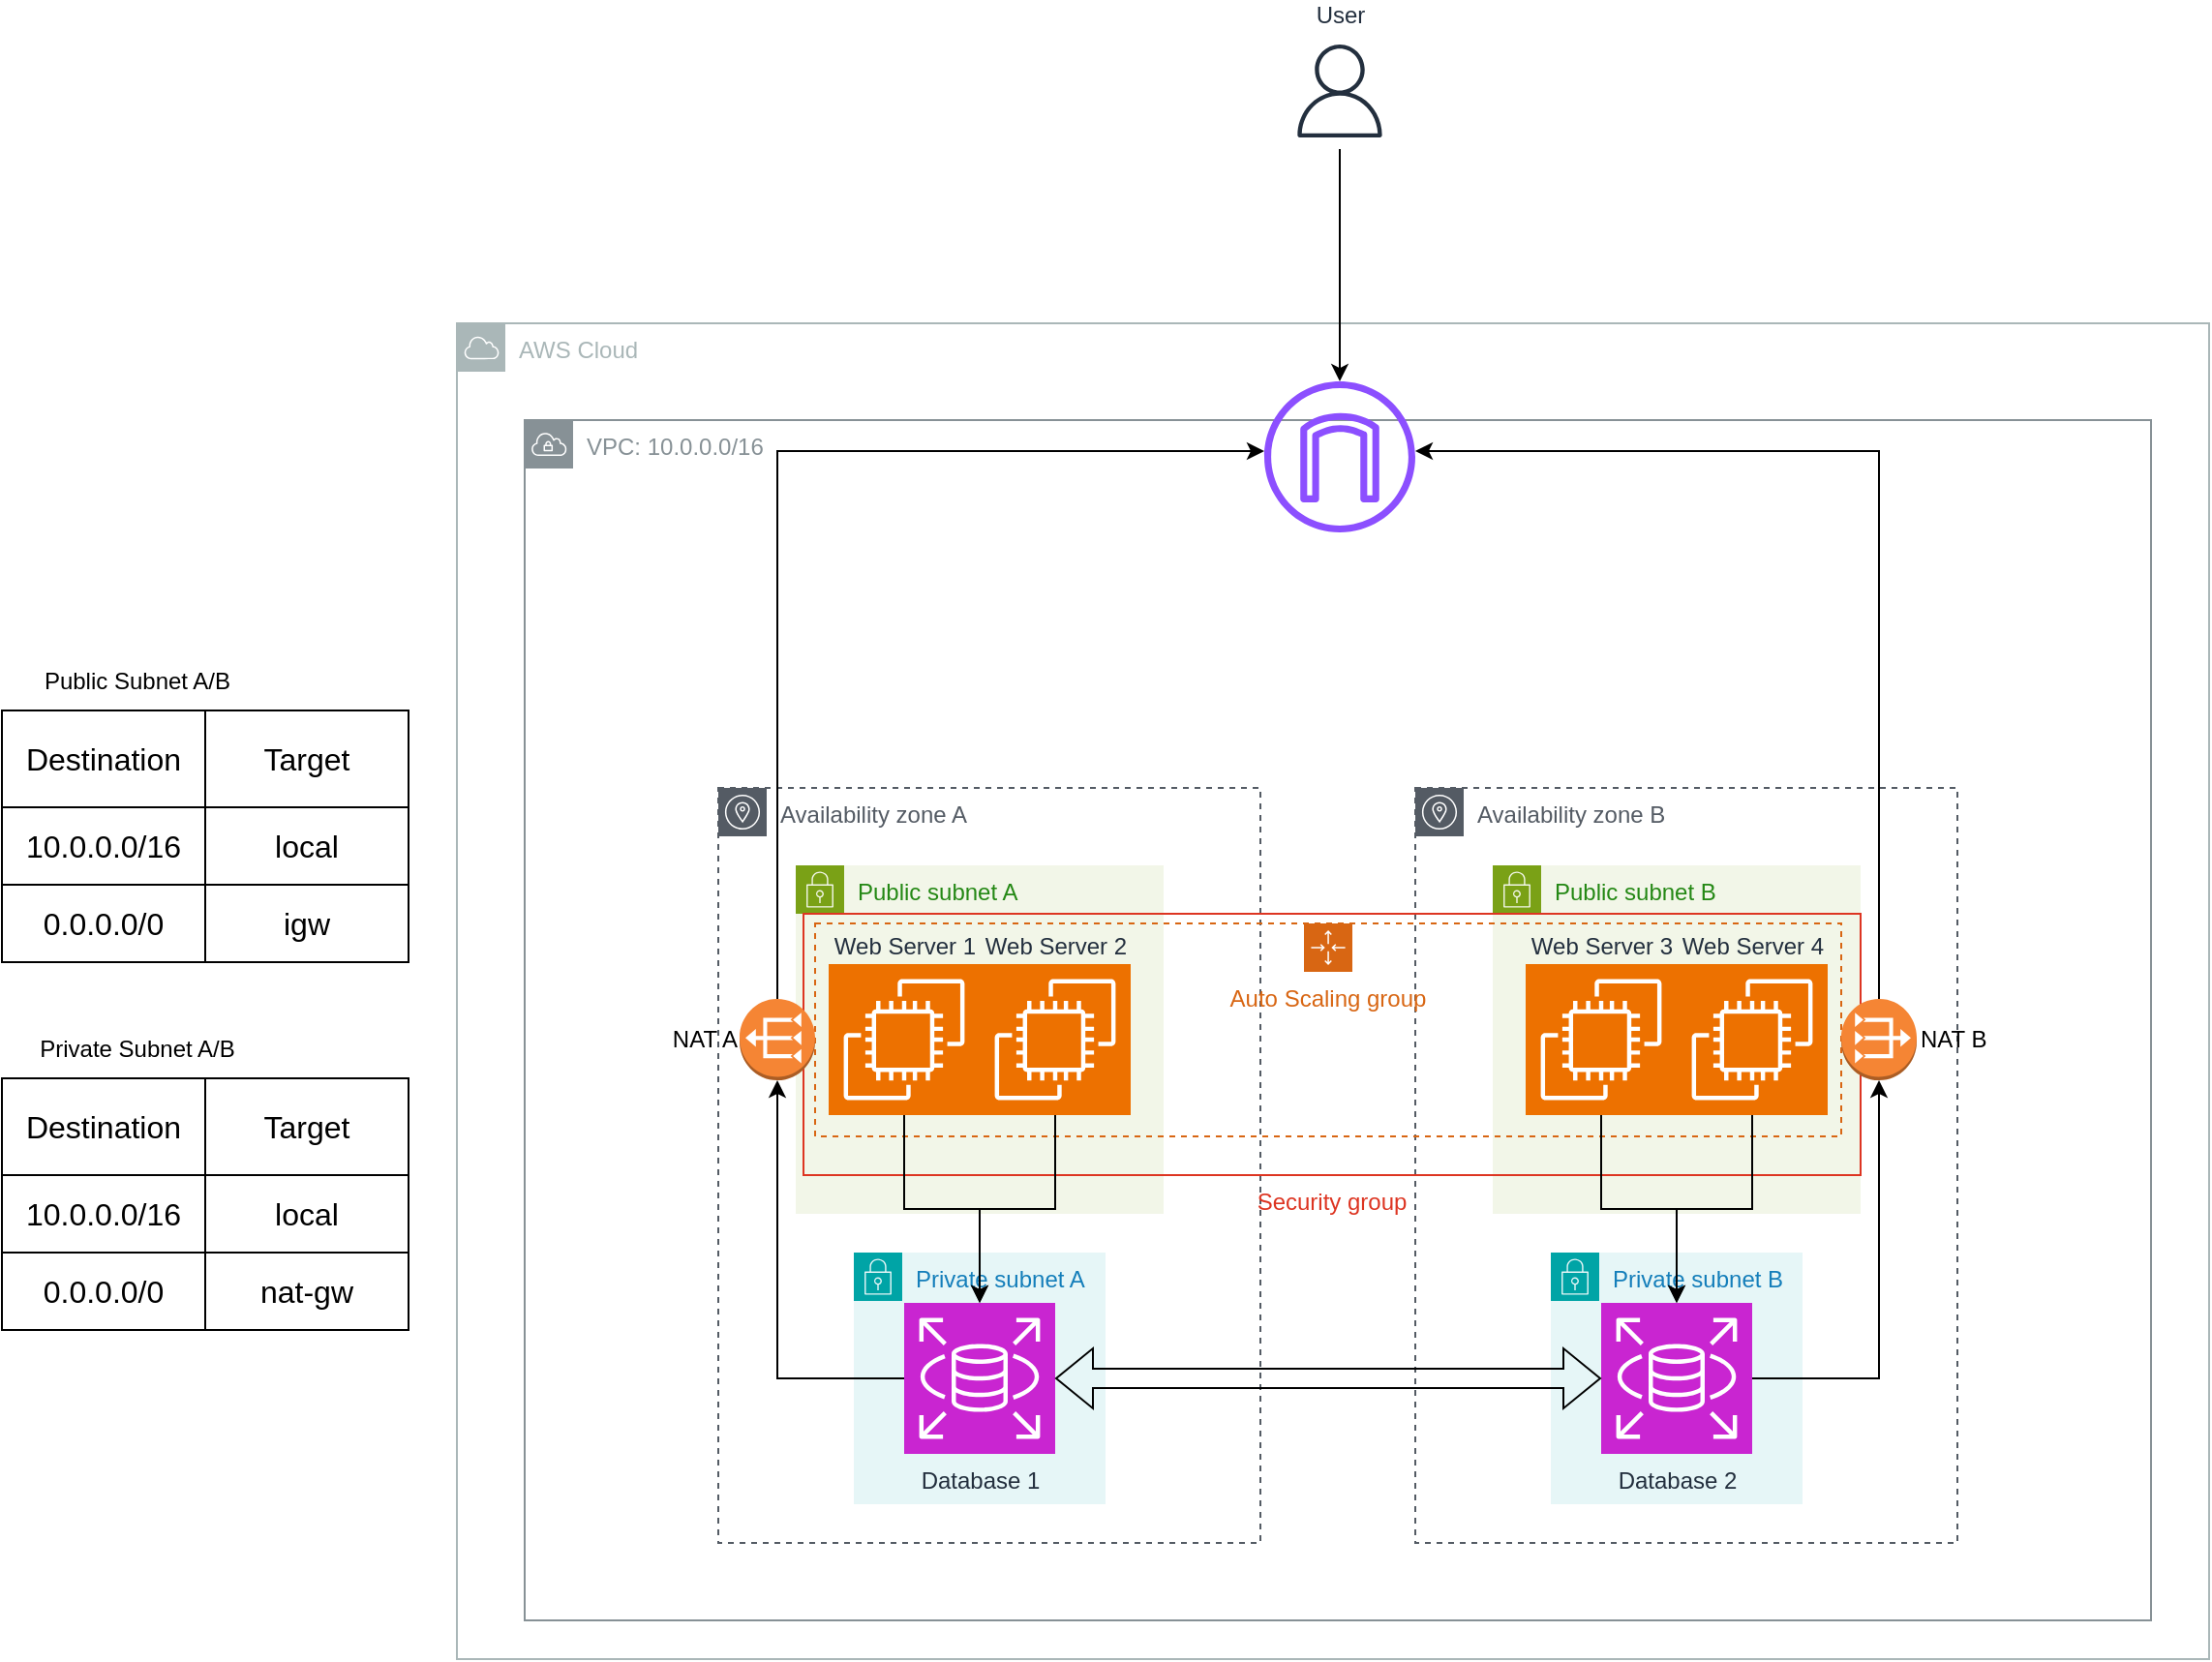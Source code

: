 <mxfile version="22.1.16" type="device">
  <diagram name="Page-1" id="nIJrq2Kp-zkJmNlxe6ZN">
    <mxGraphModel dx="2284" dy="880" grid="1" gridSize="10" guides="1" tooltips="1" connect="1" arrows="1" fold="1" page="1" pageScale="1" pageWidth="850" pageHeight="1100" math="0" shadow="0">
      <root>
        <mxCell id="0" />
        <mxCell id="1" parent="0" />
        <mxCell id="wkUCERtc8qKmq_JsY_1z-1" value="VPC: 10.0.0.0/16" style="sketch=0;outlineConnect=0;gradientColor=none;html=1;whiteSpace=wrap;fontSize=12;fontStyle=0;shape=mxgraph.aws4.group;grIcon=mxgraph.aws4.group_vpc;strokeColor=#879196;fillColor=none;verticalAlign=top;align=left;spacingLeft=30;fontColor=#879196;dashed=0;" vertex="1" parent="1">
          <mxGeometry x="20" y="330" width="840" height="620" as="geometry" />
        </mxCell>
        <mxCell id="wkUCERtc8qKmq_JsY_1z-4" value="Availability zone B" style="sketch=0;outlineConnect=0;gradientColor=none;html=1;whiteSpace=wrap;fontSize=12;fontStyle=0;shape=mxgraph.aws4.group;grIcon=mxgraph.aws4.group_availability_zone;strokeColor=#545B64;fillColor=none;verticalAlign=top;align=left;spacingLeft=30;fontColor=#545B64;dashed=1;" vertex="1" parent="1">
          <mxGeometry x="480" y="520" width="280" height="390" as="geometry" />
        </mxCell>
        <mxCell id="wkUCERtc8qKmq_JsY_1z-5" value="AWS Cloud" style="sketch=0;outlineConnect=0;gradientColor=none;html=1;whiteSpace=wrap;fontSize=12;fontStyle=0;shape=mxgraph.aws4.group;grIcon=mxgraph.aws4.group_aws_cloud;strokeColor=#AAB7B8;fillColor=none;verticalAlign=top;align=left;spacingLeft=30;fontColor=#AAB7B8;dashed=0;" vertex="1" parent="1">
          <mxGeometry x="-15" y="280" width="905" height="690" as="geometry" />
        </mxCell>
        <mxCell id="wkUCERtc8qKmq_JsY_1z-6" value="Public subnet B" style="points=[[0,0],[0.25,0],[0.5,0],[0.75,0],[1,0],[1,0.25],[1,0.5],[1,0.75],[1,1],[0.75,1],[0.5,1],[0.25,1],[0,1],[0,0.75],[0,0.5],[0,0.25]];outlineConnect=0;gradientColor=none;html=1;whiteSpace=wrap;fontSize=12;fontStyle=0;container=1;pointerEvents=0;collapsible=0;recursiveResize=0;shape=mxgraph.aws4.group;grIcon=mxgraph.aws4.group_security_group;grStroke=0;strokeColor=#7AA116;fillColor=#F2F6E8;verticalAlign=top;align=left;spacingLeft=30;fontColor=#248814;dashed=0;" vertex="1" parent="1">
          <mxGeometry x="520" y="560" width="190" height="180" as="geometry" />
        </mxCell>
        <mxCell id="wkUCERtc8qKmq_JsY_1z-8" value="Web Server 3" style="sketch=0;points=[[0,0,0],[0.25,0,0],[0.5,0,0],[0.75,0,0],[1,0,0],[0,1,0],[0.25,1,0],[0.5,1,0],[0.75,1,0],[1,1,0],[0,0.25,0],[0,0.5,0],[0,0.75,0],[1,0.25,0],[1,0.5,0],[1,0.75,0]];outlineConnect=0;fontColor=#232F3E;fillColor=#ED7100;strokeColor=#ffffff;dashed=0;verticalLabelPosition=top;verticalAlign=bottom;align=center;html=1;fontSize=12;fontStyle=0;aspect=fixed;shape=mxgraph.aws4.resourceIcon;resIcon=mxgraph.aws4.ec2;labelPosition=center;" vertex="1" parent="wkUCERtc8qKmq_JsY_1z-6">
          <mxGeometry x="17" y="51" width="78" height="78" as="geometry" />
        </mxCell>
        <mxCell id="wkUCERtc8qKmq_JsY_1z-11" value="Web Server 4" style="sketch=0;points=[[0,0,0],[0.25,0,0],[0.5,0,0],[0.75,0,0],[1,0,0],[0,1,0],[0.25,1,0],[0.5,1,0],[0.75,1,0],[1,1,0],[0,0.25,0],[0,0.5,0],[0,0.75,0],[1,0.25,0],[1,0.5,0],[1,0.75,0]];outlineConnect=0;fontColor=#232F3E;fillColor=#ED7100;strokeColor=#ffffff;dashed=0;verticalLabelPosition=top;verticalAlign=bottom;align=center;html=1;fontSize=12;fontStyle=0;aspect=fixed;shape=mxgraph.aws4.resourceIcon;resIcon=mxgraph.aws4.ec2;labelPosition=center;" vertex="1" parent="wkUCERtc8qKmq_JsY_1z-6">
          <mxGeometry x="95" y="51" width="78" height="78" as="geometry" />
        </mxCell>
        <mxCell id="wkUCERtc8qKmq_JsY_1z-7" value="Private subnet B" style="points=[[0,0],[0.25,0],[0.5,0],[0.75,0],[1,0],[1,0.25],[1,0.5],[1,0.75],[1,1],[0.75,1],[0.5,1],[0.25,1],[0,1],[0,0.75],[0,0.5],[0,0.25]];outlineConnect=0;gradientColor=none;html=1;whiteSpace=wrap;fontSize=12;fontStyle=0;container=1;pointerEvents=0;collapsible=0;recursiveResize=0;shape=mxgraph.aws4.group;grIcon=mxgraph.aws4.group_security_group;grStroke=0;strokeColor=#00A4A6;fillColor=#E6F6F7;verticalAlign=top;align=left;spacingLeft=30;fontColor=#147EBA;dashed=0;" vertex="1" parent="1">
          <mxGeometry x="550" y="760" width="130" height="130" as="geometry" />
        </mxCell>
        <mxCell id="wkUCERtc8qKmq_JsY_1z-9" value="Database 2" style="sketch=0;points=[[0,0,0],[0.25,0,0],[0.5,0,0],[0.75,0,0],[1,0,0],[0,1,0],[0.25,1,0],[0.5,1,0],[0.75,1,0],[1,1,0],[0,0.25,0],[0,0.5,0],[0,0.75,0],[1,0.25,0],[1,0.5,0],[1,0.75,0]];outlineConnect=0;fontColor=#232F3E;fillColor=#C925D1;strokeColor=#ffffff;dashed=0;verticalLabelPosition=bottom;verticalAlign=top;align=center;html=1;fontSize=12;fontStyle=0;aspect=fixed;shape=mxgraph.aws4.resourceIcon;resIcon=mxgraph.aws4.rds;" vertex="1" parent="wkUCERtc8qKmq_JsY_1z-7">
          <mxGeometry x="26" y="26" width="78" height="78" as="geometry" />
        </mxCell>
        <mxCell id="wkUCERtc8qKmq_JsY_1z-18" value="Availability zone A" style="sketch=0;outlineConnect=0;gradientColor=none;html=1;whiteSpace=wrap;fontSize=12;fontStyle=0;shape=mxgraph.aws4.group;grIcon=mxgraph.aws4.group_availability_zone;strokeColor=#545B64;fillColor=none;verticalAlign=top;align=left;spacingLeft=30;fontColor=#545B64;dashed=1;" vertex="1" parent="1">
          <mxGeometry x="120" y="520" width="280" height="390" as="geometry" />
        </mxCell>
        <mxCell id="wkUCERtc8qKmq_JsY_1z-19" value="Public subnet A" style="points=[[0,0],[0.25,0],[0.5,0],[0.75,0],[1,0],[1,0.25],[1,0.5],[1,0.75],[1,1],[0.75,1],[0.5,1],[0.25,1],[0,1],[0,0.75],[0,0.5],[0,0.25]];outlineConnect=0;gradientColor=none;html=1;whiteSpace=wrap;fontSize=12;fontStyle=0;container=1;pointerEvents=0;collapsible=0;recursiveResize=0;shape=mxgraph.aws4.group;grIcon=mxgraph.aws4.group_security_group;grStroke=0;strokeColor=#7AA116;fillColor=#F2F6E8;verticalAlign=top;align=left;spacingLeft=30;fontColor=#248814;dashed=0;" vertex="1" parent="1">
          <mxGeometry x="160" y="560" width="190" height="180" as="geometry" />
        </mxCell>
        <mxCell id="wkUCERtc8qKmq_JsY_1z-20" value="Web Server 1" style="sketch=0;points=[[0,0,0],[0.25,0,0],[0.5,0,0],[0.75,0,0],[1,0,0],[0,1,0],[0.25,1,0],[0.5,1,0],[0.75,1,0],[1,1,0],[0,0.25,0],[0,0.5,0],[0,0.75,0],[1,0.25,0],[1,0.5,0],[1,0.75,0]];outlineConnect=0;fontColor=#232F3E;fillColor=#ED7100;strokeColor=#ffffff;dashed=0;verticalLabelPosition=top;verticalAlign=bottom;align=center;html=1;fontSize=12;fontStyle=0;aspect=fixed;shape=mxgraph.aws4.resourceIcon;resIcon=mxgraph.aws4.ec2;labelPosition=center;" vertex="1" parent="wkUCERtc8qKmq_JsY_1z-19">
          <mxGeometry x="17" y="51" width="78" height="78" as="geometry" />
        </mxCell>
        <mxCell id="wkUCERtc8qKmq_JsY_1z-21" value="Web Server 2" style="sketch=0;points=[[0,0,0],[0.25,0,0],[0.5,0,0],[0.75,0,0],[1,0,0],[0,1,0],[0.25,1,0],[0.5,1,0],[0.75,1,0],[1,1,0],[0,0.25,0],[0,0.5,0],[0,0.75,0],[1,0.25,0],[1,0.5,0],[1,0.75,0]];outlineConnect=0;fontColor=#232F3E;fillColor=#ED7100;strokeColor=#ffffff;dashed=0;verticalLabelPosition=top;verticalAlign=bottom;align=center;html=1;fontSize=12;fontStyle=0;aspect=fixed;shape=mxgraph.aws4.resourceIcon;resIcon=mxgraph.aws4.ec2;labelPosition=center;" vertex="1" parent="wkUCERtc8qKmq_JsY_1z-19">
          <mxGeometry x="95" y="51" width="78" height="78" as="geometry" />
        </mxCell>
        <mxCell id="wkUCERtc8qKmq_JsY_1z-22" value="Private subnet A" style="points=[[0,0],[0.25,0],[0.5,0],[0.75,0],[1,0],[1,0.25],[1,0.5],[1,0.75],[1,1],[0.75,1],[0.5,1],[0.25,1],[0,1],[0,0.75],[0,0.5],[0,0.25]];outlineConnect=0;gradientColor=none;html=1;whiteSpace=wrap;fontSize=12;fontStyle=0;container=1;pointerEvents=0;collapsible=0;recursiveResize=0;shape=mxgraph.aws4.group;grIcon=mxgraph.aws4.group_security_group;grStroke=0;strokeColor=#00A4A6;fillColor=#E6F6F7;verticalAlign=top;align=left;spacingLeft=30;fontColor=#147EBA;dashed=0;" vertex="1" parent="1">
          <mxGeometry x="190" y="760" width="130" height="130" as="geometry" />
        </mxCell>
        <mxCell id="wkUCERtc8qKmq_JsY_1z-23" value="Database 1" style="sketch=0;points=[[0,0,0],[0.25,0,0],[0.5,0,0],[0.75,0,0],[1,0,0],[0,1,0],[0.25,1,0],[0.5,1,0],[0.75,1,0],[1,1,0],[0,0.25,0],[0,0.5,0],[0,0.75,0],[1,0.25,0],[1,0.5,0],[1,0.75,0]];outlineConnect=0;fontColor=#232F3E;fillColor=#C925D1;strokeColor=#ffffff;dashed=0;verticalLabelPosition=bottom;verticalAlign=top;align=center;html=1;fontSize=12;fontStyle=0;aspect=fixed;shape=mxgraph.aws4.resourceIcon;resIcon=mxgraph.aws4.rds;" vertex="1" parent="wkUCERtc8qKmq_JsY_1z-22">
          <mxGeometry x="26" y="26" width="78" height="78" as="geometry" />
        </mxCell>
        <mxCell id="wkUCERtc8qKmq_JsY_1z-26" value="Auto Scaling group" style="points=[[0,0],[0.25,0],[0.5,0],[0.75,0],[1,0],[1,0.25],[1,0.5],[1,0.75],[1,1],[0.75,1],[0.5,1],[0.25,1],[0,1],[0,0.75],[0,0.5],[0,0.25]];outlineConnect=0;gradientColor=none;html=1;whiteSpace=wrap;fontSize=12;fontStyle=0;container=1;pointerEvents=0;collapsible=0;recursiveResize=0;shape=mxgraph.aws4.groupCenter;grIcon=mxgraph.aws4.group_auto_scaling_group;grStroke=1;strokeColor=#D86613;fillColor=none;verticalAlign=top;align=center;fontColor=#D86613;dashed=1;spacingTop=25;" vertex="1" parent="1">
          <mxGeometry x="170" y="590" width="530" height="110" as="geometry" />
        </mxCell>
        <mxCell id="wkUCERtc8qKmq_JsY_1z-69" value="Security group" style="fillColor=none;strokeColor=#DD3522;verticalAlign=top;fontStyle=0;fontColor=#DD3522;whiteSpace=wrap;html=1;labelPosition=center;verticalLabelPosition=bottom;align=center;" vertex="1" parent="wkUCERtc8qKmq_JsY_1z-26">
          <mxGeometry x="-6" y="-5" width="546" height="135" as="geometry" />
        </mxCell>
        <mxCell id="wkUCERtc8qKmq_JsY_1z-27" style="edgeStyle=orthogonalEdgeStyle;rounded=0;orthogonalLoop=1;jettySize=auto;html=1;startArrow=classic;startFill=1;shape=flexArrow;strokeWidth=1;" edge="1" parent="1" source="wkUCERtc8qKmq_JsY_1z-23" target="wkUCERtc8qKmq_JsY_1z-9">
          <mxGeometry relative="1" as="geometry" />
        </mxCell>
        <mxCell id="wkUCERtc8qKmq_JsY_1z-28" style="edgeStyle=orthogonalEdgeStyle;rounded=0;orthogonalLoop=1;jettySize=auto;html=1;" edge="1" parent="1" source="wkUCERtc8qKmq_JsY_1z-11" target="wkUCERtc8qKmq_JsY_1z-9">
          <mxGeometry relative="1" as="geometry" />
        </mxCell>
        <mxCell id="wkUCERtc8qKmq_JsY_1z-29" style="edgeStyle=orthogonalEdgeStyle;rounded=0;orthogonalLoop=1;jettySize=auto;html=1;" edge="1" parent="1" source="wkUCERtc8qKmq_JsY_1z-8" target="wkUCERtc8qKmq_JsY_1z-9">
          <mxGeometry relative="1" as="geometry" />
        </mxCell>
        <mxCell id="wkUCERtc8qKmq_JsY_1z-30" style="edgeStyle=orthogonalEdgeStyle;rounded=0;orthogonalLoop=1;jettySize=auto;html=1;" edge="1" parent="1" source="wkUCERtc8qKmq_JsY_1z-21" target="wkUCERtc8qKmq_JsY_1z-23">
          <mxGeometry relative="1" as="geometry" />
        </mxCell>
        <mxCell id="wkUCERtc8qKmq_JsY_1z-31" style="edgeStyle=orthogonalEdgeStyle;rounded=0;orthogonalLoop=1;jettySize=auto;html=1;" edge="1" parent="1" source="wkUCERtc8qKmq_JsY_1z-20" target="wkUCERtc8qKmq_JsY_1z-23">
          <mxGeometry relative="1" as="geometry" />
        </mxCell>
        <mxCell id="wkUCERtc8qKmq_JsY_1z-32" value="NAT B" style="outlineConnect=0;dashed=0;verticalLabelPosition=middle;verticalAlign=middle;align=left;html=1;shape=mxgraph.aws3.vpc_nat_gateway;fillColor=#F58534;gradientColor=none;labelPosition=right;" vertex="1" parent="1">
          <mxGeometry x="700" y="629" width="39" height="42" as="geometry" />
        </mxCell>
        <mxCell id="wkUCERtc8qKmq_JsY_1z-33" value="NAT A" style="outlineConnect=0;dashed=0;verticalLabelPosition=middle;verticalAlign=middle;align=right;html=1;shape=mxgraph.aws3.vpc_nat_gateway;fillColor=#F58534;gradientColor=none;flipV=0;flipH=1;labelPosition=left;" vertex="1" parent="1">
          <mxGeometry x="131" y="629" width="39" height="42" as="geometry" />
        </mxCell>
        <mxCell id="wkUCERtc8qKmq_JsY_1z-35" style="edgeStyle=orthogonalEdgeStyle;rounded=0;orthogonalLoop=1;jettySize=auto;html=1;" edge="1" parent="1" source="wkUCERtc8qKmq_JsY_1z-23" target="wkUCERtc8qKmq_JsY_1z-33">
          <mxGeometry relative="1" as="geometry" />
        </mxCell>
        <mxCell id="wkUCERtc8qKmq_JsY_1z-36" style="edgeStyle=orthogonalEdgeStyle;rounded=0;orthogonalLoop=1;jettySize=auto;html=1;" edge="1" parent="1" source="wkUCERtc8qKmq_JsY_1z-9" target="wkUCERtc8qKmq_JsY_1z-32">
          <mxGeometry relative="1" as="geometry" />
        </mxCell>
        <mxCell id="wkUCERtc8qKmq_JsY_1z-38" style="edgeStyle=orthogonalEdgeStyle;rounded=0;orthogonalLoop=1;jettySize=auto;html=1;" edge="1" parent="1" source="wkUCERtc8qKmq_JsY_1z-32" target="wkUCERtc8qKmq_JsY_1z-42">
          <mxGeometry relative="1" as="geometry">
            <mxPoint x="469.5" y="346" as="targetPoint" />
            <Array as="points">
              <mxPoint x="720" y="346" />
            </Array>
          </mxGeometry>
        </mxCell>
        <mxCell id="wkUCERtc8qKmq_JsY_1z-39" style="edgeStyle=orthogonalEdgeStyle;rounded=0;orthogonalLoop=1;jettySize=auto;html=1;" edge="1" parent="1" source="wkUCERtc8qKmq_JsY_1z-33" target="wkUCERtc8qKmq_JsY_1z-42">
          <mxGeometry relative="1" as="geometry">
            <mxPoint x="400.5" y="346" as="targetPoint" />
            <Array as="points">
              <mxPoint x="151" y="346" />
            </Array>
          </mxGeometry>
        </mxCell>
        <mxCell id="wkUCERtc8qKmq_JsY_1z-42" value="" style="sketch=0;outlineConnect=0;fontColor=#232F3E;gradientColor=none;fillColor=#8C4FFF;strokeColor=none;dashed=0;verticalLabelPosition=bottom;verticalAlign=top;align=center;html=1;fontSize=12;fontStyle=0;aspect=fixed;pointerEvents=1;shape=mxgraph.aws4.internet_gateway;" vertex="1" parent="1">
          <mxGeometry x="402" y="310" width="78" height="78" as="geometry" />
        </mxCell>
        <mxCell id="wkUCERtc8qKmq_JsY_1z-43" value="" style="shape=table;startSize=0;container=1;collapsible=0;childLayout=tableLayout;fontSize=16;" vertex="1" parent="1">
          <mxGeometry x="-250" y="480" width="210" height="130" as="geometry" />
        </mxCell>
        <mxCell id="wkUCERtc8qKmq_JsY_1z-44" value="" style="shape=tableRow;horizontal=0;startSize=0;swimlaneHead=0;swimlaneBody=0;strokeColor=inherit;top=0;left=0;bottom=0;right=0;collapsible=0;dropTarget=0;fillColor=none;points=[[0,0.5],[1,0.5]];portConstraint=eastwest;fontSize=16;" vertex="1" parent="wkUCERtc8qKmq_JsY_1z-43">
          <mxGeometry width="210" height="50" as="geometry" />
        </mxCell>
        <mxCell id="wkUCERtc8qKmq_JsY_1z-45" value="Destination" style="shape=partialRectangle;html=1;whiteSpace=wrap;connectable=0;strokeColor=inherit;overflow=hidden;fillColor=none;top=0;left=0;bottom=0;right=0;pointerEvents=1;fontSize=16;" vertex="1" parent="wkUCERtc8qKmq_JsY_1z-44">
          <mxGeometry width="105" height="50" as="geometry">
            <mxRectangle width="105" height="50" as="alternateBounds" />
          </mxGeometry>
        </mxCell>
        <mxCell id="wkUCERtc8qKmq_JsY_1z-46" value="Target" style="shape=partialRectangle;html=1;whiteSpace=wrap;connectable=0;strokeColor=inherit;overflow=hidden;fillColor=none;top=0;left=0;bottom=0;right=0;pointerEvents=1;fontSize=16;" vertex="1" parent="wkUCERtc8qKmq_JsY_1z-44">
          <mxGeometry x="105" width="105" height="50" as="geometry">
            <mxRectangle width="105" height="50" as="alternateBounds" />
          </mxGeometry>
        </mxCell>
        <mxCell id="wkUCERtc8qKmq_JsY_1z-48" value="" style="shape=tableRow;horizontal=0;startSize=0;swimlaneHead=0;swimlaneBody=0;strokeColor=inherit;top=0;left=0;bottom=0;right=0;collapsible=0;dropTarget=0;fillColor=none;points=[[0,0.5],[1,0.5]];portConstraint=eastwest;fontSize=16;" vertex="1" parent="wkUCERtc8qKmq_JsY_1z-43">
          <mxGeometry y="50" width="210" height="40" as="geometry" />
        </mxCell>
        <mxCell id="wkUCERtc8qKmq_JsY_1z-49" value="10.0.0.0/16" style="shape=partialRectangle;html=1;whiteSpace=wrap;connectable=0;strokeColor=inherit;overflow=hidden;fillColor=none;top=0;left=0;bottom=0;right=0;pointerEvents=1;fontSize=16;" vertex="1" parent="wkUCERtc8qKmq_JsY_1z-48">
          <mxGeometry width="105" height="40" as="geometry">
            <mxRectangle width="105" height="40" as="alternateBounds" />
          </mxGeometry>
        </mxCell>
        <mxCell id="wkUCERtc8qKmq_JsY_1z-50" value="local" style="shape=partialRectangle;html=1;whiteSpace=wrap;connectable=0;strokeColor=inherit;overflow=hidden;fillColor=none;top=0;left=0;bottom=0;right=0;pointerEvents=1;fontSize=16;" vertex="1" parent="wkUCERtc8qKmq_JsY_1z-48">
          <mxGeometry x="105" width="105" height="40" as="geometry">
            <mxRectangle width="105" height="40" as="alternateBounds" />
          </mxGeometry>
        </mxCell>
        <mxCell id="wkUCERtc8qKmq_JsY_1z-52" value="" style="shape=tableRow;horizontal=0;startSize=0;swimlaneHead=0;swimlaneBody=0;strokeColor=inherit;top=0;left=0;bottom=0;right=0;collapsible=0;dropTarget=0;fillColor=none;points=[[0,0.5],[1,0.5]];portConstraint=eastwest;fontSize=16;" vertex="1" parent="wkUCERtc8qKmq_JsY_1z-43">
          <mxGeometry y="90" width="210" height="40" as="geometry" />
        </mxCell>
        <mxCell id="wkUCERtc8qKmq_JsY_1z-53" value="0.0.0.0/0" style="shape=partialRectangle;html=1;whiteSpace=wrap;connectable=0;strokeColor=inherit;overflow=hidden;fillColor=none;top=0;left=0;bottom=0;right=0;pointerEvents=1;fontSize=16;" vertex="1" parent="wkUCERtc8qKmq_JsY_1z-52">
          <mxGeometry width="105" height="40" as="geometry">
            <mxRectangle width="105" height="40" as="alternateBounds" />
          </mxGeometry>
        </mxCell>
        <mxCell id="wkUCERtc8qKmq_JsY_1z-54" value="igw" style="shape=partialRectangle;html=1;whiteSpace=wrap;connectable=0;strokeColor=inherit;overflow=hidden;fillColor=none;top=0;left=0;bottom=0;right=0;pointerEvents=1;fontSize=16;" vertex="1" parent="wkUCERtc8qKmq_JsY_1z-52">
          <mxGeometry x="105" width="105" height="40" as="geometry">
            <mxRectangle width="105" height="40" as="alternateBounds" />
          </mxGeometry>
        </mxCell>
        <mxCell id="wkUCERtc8qKmq_JsY_1z-57" value="Public Subnet A/B" style="text;html=1;strokeColor=none;fillColor=none;align=center;verticalAlign=middle;whiteSpace=wrap;rounded=0;" vertex="1" parent="1">
          <mxGeometry x="-240" y="450" width="120" height="30" as="geometry" />
        </mxCell>
        <mxCell id="wkUCERtc8qKmq_JsY_1z-58" value="" style="shape=table;startSize=0;container=1;collapsible=0;childLayout=tableLayout;fontSize=16;" vertex="1" parent="1">
          <mxGeometry x="-250" y="670" width="210" height="130" as="geometry" />
        </mxCell>
        <mxCell id="wkUCERtc8qKmq_JsY_1z-59" value="" style="shape=tableRow;horizontal=0;startSize=0;swimlaneHead=0;swimlaneBody=0;strokeColor=inherit;top=0;left=0;bottom=0;right=0;collapsible=0;dropTarget=0;fillColor=none;points=[[0,0.5],[1,0.5]];portConstraint=eastwest;fontSize=16;" vertex="1" parent="wkUCERtc8qKmq_JsY_1z-58">
          <mxGeometry width="210" height="50" as="geometry" />
        </mxCell>
        <mxCell id="wkUCERtc8qKmq_JsY_1z-60" value="Destination" style="shape=partialRectangle;html=1;whiteSpace=wrap;connectable=0;strokeColor=inherit;overflow=hidden;fillColor=none;top=0;left=0;bottom=0;right=0;pointerEvents=1;fontSize=16;" vertex="1" parent="wkUCERtc8qKmq_JsY_1z-59">
          <mxGeometry width="105" height="50" as="geometry">
            <mxRectangle width="105" height="50" as="alternateBounds" />
          </mxGeometry>
        </mxCell>
        <mxCell id="wkUCERtc8qKmq_JsY_1z-61" value="Target" style="shape=partialRectangle;html=1;whiteSpace=wrap;connectable=0;strokeColor=inherit;overflow=hidden;fillColor=none;top=0;left=0;bottom=0;right=0;pointerEvents=1;fontSize=16;" vertex="1" parent="wkUCERtc8qKmq_JsY_1z-59">
          <mxGeometry x="105" width="105" height="50" as="geometry">
            <mxRectangle width="105" height="50" as="alternateBounds" />
          </mxGeometry>
        </mxCell>
        <mxCell id="wkUCERtc8qKmq_JsY_1z-62" value="" style="shape=tableRow;horizontal=0;startSize=0;swimlaneHead=0;swimlaneBody=0;strokeColor=inherit;top=0;left=0;bottom=0;right=0;collapsible=0;dropTarget=0;fillColor=none;points=[[0,0.5],[1,0.5]];portConstraint=eastwest;fontSize=16;" vertex="1" parent="wkUCERtc8qKmq_JsY_1z-58">
          <mxGeometry y="50" width="210" height="40" as="geometry" />
        </mxCell>
        <mxCell id="wkUCERtc8qKmq_JsY_1z-63" value="10.0.0.0/16" style="shape=partialRectangle;html=1;whiteSpace=wrap;connectable=0;strokeColor=inherit;overflow=hidden;fillColor=none;top=0;left=0;bottom=0;right=0;pointerEvents=1;fontSize=16;" vertex="1" parent="wkUCERtc8qKmq_JsY_1z-62">
          <mxGeometry width="105" height="40" as="geometry">
            <mxRectangle width="105" height="40" as="alternateBounds" />
          </mxGeometry>
        </mxCell>
        <mxCell id="wkUCERtc8qKmq_JsY_1z-64" value="local" style="shape=partialRectangle;html=1;whiteSpace=wrap;connectable=0;strokeColor=inherit;overflow=hidden;fillColor=none;top=0;left=0;bottom=0;right=0;pointerEvents=1;fontSize=16;" vertex="1" parent="wkUCERtc8qKmq_JsY_1z-62">
          <mxGeometry x="105" width="105" height="40" as="geometry">
            <mxRectangle width="105" height="40" as="alternateBounds" />
          </mxGeometry>
        </mxCell>
        <mxCell id="wkUCERtc8qKmq_JsY_1z-65" value="" style="shape=tableRow;horizontal=0;startSize=0;swimlaneHead=0;swimlaneBody=0;strokeColor=inherit;top=0;left=0;bottom=0;right=0;collapsible=0;dropTarget=0;fillColor=none;points=[[0,0.5],[1,0.5]];portConstraint=eastwest;fontSize=16;" vertex="1" parent="wkUCERtc8qKmq_JsY_1z-58">
          <mxGeometry y="90" width="210" height="40" as="geometry" />
        </mxCell>
        <mxCell id="wkUCERtc8qKmq_JsY_1z-66" value="0.0.0.0/0" style="shape=partialRectangle;html=1;whiteSpace=wrap;connectable=0;strokeColor=inherit;overflow=hidden;fillColor=none;top=0;left=0;bottom=0;right=0;pointerEvents=1;fontSize=16;" vertex="1" parent="wkUCERtc8qKmq_JsY_1z-65">
          <mxGeometry width="105" height="40" as="geometry">
            <mxRectangle width="105" height="40" as="alternateBounds" />
          </mxGeometry>
        </mxCell>
        <mxCell id="wkUCERtc8qKmq_JsY_1z-67" value="nat-gw" style="shape=partialRectangle;html=1;whiteSpace=wrap;connectable=0;strokeColor=inherit;overflow=hidden;fillColor=none;top=0;left=0;bottom=0;right=0;pointerEvents=1;fontSize=16;" vertex="1" parent="wkUCERtc8qKmq_JsY_1z-65">
          <mxGeometry x="105" width="105" height="40" as="geometry">
            <mxRectangle width="105" height="40" as="alternateBounds" />
          </mxGeometry>
        </mxCell>
        <mxCell id="wkUCERtc8qKmq_JsY_1z-68" value="Private Subnet A/B" style="text;html=1;strokeColor=none;fillColor=none;align=center;verticalAlign=middle;whiteSpace=wrap;rounded=0;" vertex="1" parent="1">
          <mxGeometry x="-240" y="640" width="120" height="30" as="geometry" />
        </mxCell>
        <mxCell id="wkUCERtc8qKmq_JsY_1z-71" style="edgeStyle=orthogonalEdgeStyle;rounded=0;orthogonalLoop=1;jettySize=auto;html=1;" edge="1" parent="1" source="wkUCERtc8qKmq_JsY_1z-70" target="wkUCERtc8qKmq_JsY_1z-42">
          <mxGeometry relative="1" as="geometry" />
        </mxCell>
        <mxCell id="wkUCERtc8qKmq_JsY_1z-70" value="User" style="sketch=0;outlineConnect=0;fontColor=#232F3E;gradientColor=none;strokeColor=#232F3E;fillColor=#ffffff;dashed=0;verticalLabelPosition=top;verticalAlign=bottom;align=center;html=1;fontSize=12;fontStyle=0;aspect=fixed;shape=mxgraph.aws4.resourceIcon;resIcon=mxgraph.aws4.user;labelPosition=center;" vertex="1" parent="1">
          <mxGeometry x="411" y="130" width="60" height="60" as="geometry" />
        </mxCell>
      </root>
    </mxGraphModel>
  </diagram>
</mxfile>
